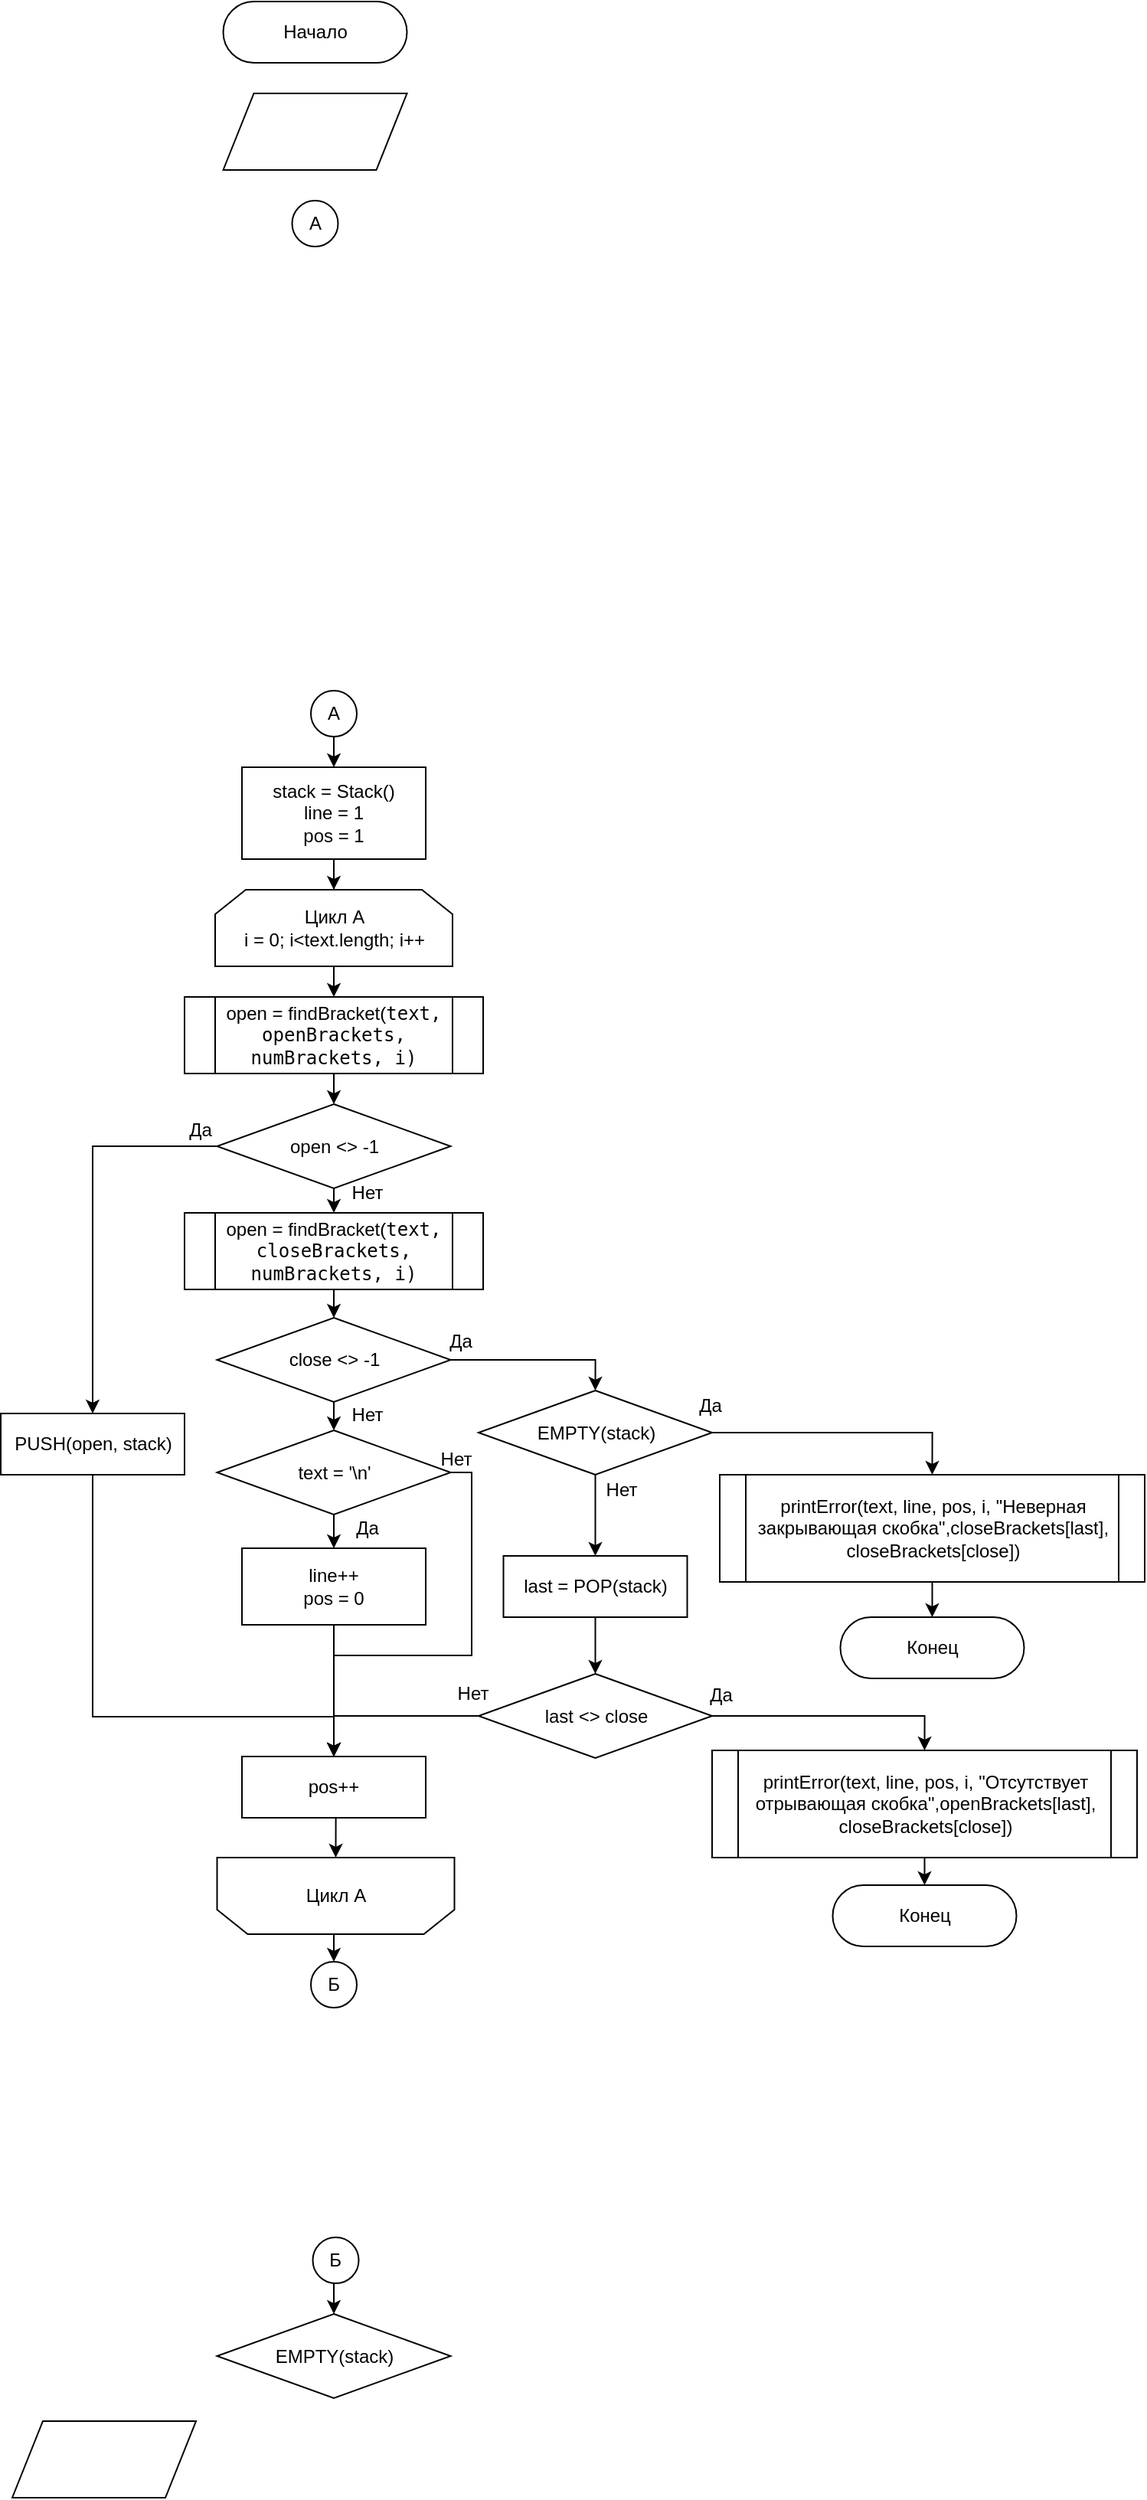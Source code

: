 <mxfile version="22.1.2" type="device">
  <diagram name="Страница — 1" id="zoibmuiwLpWQmR0h0pZn">
    <mxGraphModel dx="543" dy="1814" grid="1" gridSize="10" guides="1" tooltips="1" connect="1" arrows="1" fold="1" page="1" pageScale="1" pageWidth="827" pageHeight="1169" math="0" shadow="0">
      <root>
        <mxCell id="0" />
        <mxCell id="1" parent="0" />
        <mxCell id="ZhcjvvZl7OGJaKGq7VVc-1" value="Начало" style="rounded=1;whiteSpace=wrap;html=1;arcSize=50;" vertex="1" parent="1">
          <mxGeometry x="167.75" y="-280" width="120" height="40" as="geometry" />
        </mxCell>
        <mxCell id="ZhcjvvZl7OGJaKGq7VVc-2" value="" style="shape=parallelogram;perimeter=parallelogramPerimeter;whiteSpace=wrap;html=1;fixedSize=1;" vertex="1" parent="1">
          <mxGeometry x="167.75" y="-220" width="120" height="50" as="geometry" />
        </mxCell>
        <mxCell id="ZhcjvvZl7OGJaKGq7VVc-5" value="" style="edgeStyle=orthogonalEdgeStyle;rounded=0;orthogonalLoop=1;jettySize=auto;html=1;" edge="1" parent="1" source="ZhcjvvZl7OGJaKGq7VVc-3" target="ZhcjvvZl7OGJaKGq7VVc-4">
          <mxGeometry relative="1" as="geometry" />
        </mxCell>
        <mxCell id="ZhcjvvZl7OGJaKGq7VVc-3" value="stack = Stack()&lt;br&gt;line = 1&lt;br&gt;pos = 1" style="rounded=0;whiteSpace=wrap;html=1;" vertex="1" parent="1">
          <mxGeometry x="180" y="220" width="120" height="60" as="geometry" />
        </mxCell>
        <mxCell id="ZhcjvvZl7OGJaKGq7VVc-11" style="edgeStyle=orthogonalEdgeStyle;rounded=0;orthogonalLoop=1;jettySize=auto;html=1;exitX=0.5;exitY=1;exitDx=0;exitDy=0;entryX=0.5;entryY=0;entryDx=0;entryDy=0;" edge="1" parent="1" source="ZhcjvvZl7OGJaKGq7VVc-4" target="ZhcjvvZl7OGJaKGq7VVc-7">
          <mxGeometry relative="1" as="geometry" />
        </mxCell>
        <mxCell id="ZhcjvvZl7OGJaKGq7VVc-4" value="Цикл А&lt;br&gt;i = 0; i&amp;lt;text.length; i++" style="shape=loopLimit;whiteSpace=wrap;html=1;" vertex="1" parent="1">
          <mxGeometry x="162.5" y="300" width="155" height="50" as="geometry" />
        </mxCell>
        <mxCell id="ZhcjvvZl7OGJaKGq7VVc-9" value="" style="edgeStyle=orthogonalEdgeStyle;rounded=0;orthogonalLoop=1;jettySize=auto;html=1;" edge="1" parent="1" source="ZhcjvvZl7OGJaKGq7VVc-7" target="ZhcjvvZl7OGJaKGq7VVc-8">
          <mxGeometry relative="1" as="geometry" />
        </mxCell>
        <mxCell id="ZhcjvvZl7OGJaKGq7VVc-7" value="open =&amp;nbsp;findBracket(&lt;span style=&quot;font-family: &amp;quot;JetBrains Mono&amp;quot;, monospace; background-color: rgb(255, 255, 255);&quot;&gt;text&lt;/span&gt;&lt;span style=&quot;font-family: &amp;quot;JetBrains Mono&amp;quot;, monospace; background-color: rgb(255, 255, 255); color: rgb(8, 8, 8);&quot;&gt;, &lt;/span&gt;&lt;span style=&quot;font-family: &amp;quot;JetBrains Mono&amp;quot;, monospace; background-color: rgb(255, 255, 255);&quot;&gt;openBrackets&lt;/span&gt;&lt;span style=&quot;font-family: &amp;quot;JetBrains Mono&amp;quot;, monospace; background-color: rgb(255, 255, 255); color: rgb(8, 8, 8);&quot;&gt;, &lt;/span&gt;&lt;span style=&quot;font-family: &amp;quot;JetBrains Mono&amp;quot;, monospace; background-color: rgb(255, 255, 255);&quot;&gt;numBrackets&lt;/span&gt;&lt;span style=&quot;font-family: &amp;quot;JetBrains Mono&amp;quot;, monospace; background-color: rgb(255, 255, 255); color: rgb(8, 8, 8);&quot;&gt;, &lt;/span&gt;&lt;span style=&quot;font-family: &amp;quot;JetBrains Mono&amp;quot;, monospace; background-color: rgb(255, 255, 255);&quot;&gt;i&lt;/span&gt;&lt;span style=&quot;font-family: &amp;quot;JetBrains Mono&amp;quot;, monospace; background-color: rgb(255, 255, 255); color: rgb(8, 8, 8);&quot;&gt;)&lt;/span&gt;" style="shape=process;whiteSpace=wrap;html=1;backgroundOutline=1;" vertex="1" parent="1">
          <mxGeometry x="142.5" y="370" width="195" height="50" as="geometry" />
        </mxCell>
        <mxCell id="ZhcjvvZl7OGJaKGq7VVc-20" style="edgeStyle=orthogonalEdgeStyle;rounded=0;orthogonalLoop=1;jettySize=auto;html=1;exitX=0;exitY=0.5;exitDx=0;exitDy=0;" edge="1" parent="1" source="ZhcjvvZl7OGJaKGq7VVc-8" target="ZhcjvvZl7OGJaKGq7VVc-12">
          <mxGeometry relative="1" as="geometry" />
        </mxCell>
        <mxCell id="ZhcjvvZl7OGJaKGq7VVc-32" style="edgeStyle=orthogonalEdgeStyle;rounded=0;orthogonalLoop=1;jettySize=auto;html=1;exitX=0.5;exitY=1;exitDx=0;exitDy=0;entryX=0.5;entryY=0;entryDx=0;entryDy=0;" edge="1" parent="1" source="ZhcjvvZl7OGJaKGq7VVc-8" target="ZhcjvvZl7OGJaKGq7VVc-31">
          <mxGeometry relative="1" as="geometry" />
        </mxCell>
        <mxCell id="ZhcjvvZl7OGJaKGq7VVc-8" value="open &amp;lt;&amp;gt; -1" style="rhombus;whiteSpace=wrap;html=1;" vertex="1" parent="1">
          <mxGeometry x="163.75" y="440" width="152.5" height="55" as="geometry" />
        </mxCell>
        <mxCell id="ZhcjvvZl7OGJaKGq7VVc-24" style="edgeStyle=orthogonalEdgeStyle;rounded=0;orthogonalLoop=1;jettySize=auto;html=1;exitX=0.5;exitY=1;exitDx=0;exitDy=0;entryX=0.5;entryY=0;entryDx=0;entryDy=0;" edge="1" parent="1" source="ZhcjvvZl7OGJaKGq7VVc-12" target="ZhcjvvZl7OGJaKGq7VVc-23">
          <mxGeometry relative="1" as="geometry">
            <Array as="points">
              <mxPoint x="83" y="840" />
              <mxPoint x="240" y="840" />
            </Array>
          </mxGeometry>
        </mxCell>
        <mxCell id="ZhcjvvZl7OGJaKGq7VVc-12" value="PUSH(open, stack)" style="rounded=0;whiteSpace=wrap;html=1;" vertex="1" parent="1">
          <mxGeometry x="22.5" y="642" width="120" height="40" as="geometry" />
        </mxCell>
        <mxCell id="ZhcjvvZl7OGJaKGq7VVc-30" style="edgeStyle=orthogonalEdgeStyle;rounded=0;orthogonalLoop=1;jettySize=auto;html=1;exitX=1;exitY=0.5;exitDx=0;exitDy=0;entryX=0.5;entryY=0;entryDx=0;entryDy=0;" edge="1" parent="1" source="ZhcjvvZl7OGJaKGq7VVc-16" target="ZhcjvvZl7OGJaKGq7VVc-18">
          <mxGeometry relative="1" as="geometry" />
        </mxCell>
        <mxCell id="ZhcjvvZl7OGJaKGq7VVc-48" style="edgeStyle=orthogonalEdgeStyle;rounded=0;orthogonalLoop=1;jettySize=auto;html=1;exitX=0.5;exitY=1;exitDx=0;exitDy=0;entryX=0.5;entryY=0;entryDx=0;entryDy=0;" edge="1" parent="1" source="ZhcjvvZl7OGJaKGq7VVc-16" target="ZhcjvvZl7OGJaKGq7VVc-22">
          <mxGeometry relative="1" as="geometry" />
        </mxCell>
        <mxCell id="ZhcjvvZl7OGJaKGq7VVc-16" value="close &amp;lt;&amp;gt; -1" style="rhombus;whiteSpace=wrap;html=1;" vertex="1" parent="1">
          <mxGeometry x="163.75" y="579.5" width="152.5" height="55" as="geometry" />
        </mxCell>
        <mxCell id="ZhcjvvZl7OGJaKGq7VVc-37" style="edgeStyle=orthogonalEdgeStyle;rounded=0;orthogonalLoop=1;jettySize=auto;html=1;exitX=0.5;exitY=1;exitDx=0;exitDy=0;entryX=0.5;entryY=0;entryDx=0;entryDy=0;" edge="1" parent="1" source="ZhcjvvZl7OGJaKGq7VVc-18" target="ZhcjvvZl7OGJaKGq7VVc-35">
          <mxGeometry relative="1" as="geometry" />
        </mxCell>
        <mxCell id="ZhcjvvZl7OGJaKGq7VVc-38" style="edgeStyle=orthogonalEdgeStyle;rounded=0;orthogonalLoop=1;jettySize=auto;html=1;exitX=1;exitY=0.5;exitDx=0;exitDy=0;entryX=0.5;entryY=0;entryDx=0;entryDy=0;" edge="1" parent="1" source="ZhcjvvZl7OGJaKGq7VVc-18" target="ZhcjvvZl7OGJaKGq7VVc-27">
          <mxGeometry relative="1" as="geometry" />
        </mxCell>
        <mxCell id="ZhcjvvZl7OGJaKGq7VVc-18" value="EMPTY(stack)" style="rhombus;whiteSpace=wrap;html=1;" vertex="1" parent="1">
          <mxGeometry x="334.5" y="627" width="152.5" height="55" as="geometry" />
        </mxCell>
        <mxCell id="ZhcjvvZl7OGJaKGq7VVc-41" style="edgeStyle=orthogonalEdgeStyle;rounded=0;orthogonalLoop=1;jettySize=auto;html=1;exitX=1;exitY=0.5;exitDx=0;exitDy=0;entryX=0.5;entryY=0;entryDx=0;entryDy=0;" edge="1" parent="1" source="ZhcjvvZl7OGJaKGq7VVc-19" target="ZhcjvvZl7OGJaKGq7VVc-28">
          <mxGeometry relative="1" as="geometry" />
        </mxCell>
        <mxCell id="ZhcjvvZl7OGJaKGq7VVc-52" style="edgeStyle=orthogonalEdgeStyle;rounded=0;orthogonalLoop=1;jettySize=auto;html=1;exitX=0;exitY=0.5;exitDx=0;exitDy=0;entryX=0.5;entryY=0;entryDx=0;entryDy=0;" edge="1" parent="1" source="ZhcjvvZl7OGJaKGq7VVc-19" target="ZhcjvvZl7OGJaKGq7VVc-23">
          <mxGeometry relative="1" as="geometry" />
        </mxCell>
        <mxCell id="ZhcjvvZl7OGJaKGq7VVc-19" value="last &amp;lt;&amp;gt; close" style="rhombus;whiteSpace=wrap;html=1;" vertex="1" parent="1">
          <mxGeometry x="334.5" y="812" width="152.5" height="55" as="geometry" />
        </mxCell>
        <mxCell id="ZhcjvvZl7OGJaKGq7VVc-29" style="edgeStyle=orthogonalEdgeStyle;rounded=0;orthogonalLoop=1;jettySize=auto;html=1;exitX=0.5;exitY=1;exitDx=0;exitDy=0;entryX=0.5;entryY=0;entryDx=0;entryDy=0;" edge="1" parent="1" source="ZhcjvvZl7OGJaKGq7VVc-22" target="ZhcjvvZl7OGJaKGq7VVc-26">
          <mxGeometry relative="1" as="geometry" />
        </mxCell>
        <mxCell id="ZhcjvvZl7OGJaKGq7VVc-50" style="edgeStyle=orthogonalEdgeStyle;rounded=0;orthogonalLoop=1;jettySize=auto;html=1;exitX=1;exitY=0.5;exitDx=0;exitDy=0;entryX=0.5;entryY=0;entryDx=0;entryDy=0;" edge="1" parent="1" source="ZhcjvvZl7OGJaKGq7VVc-22" target="ZhcjvvZl7OGJaKGq7VVc-23">
          <mxGeometry relative="1" as="geometry">
            <Array as="points">
              <mxPoint x="330" y="680" />
              <mxPoint x="330" y="800" />
              <mxPoint x="240" y="800" />
            </Array>
          </mxGeometry>
        </mxCell>
        <mxCell id="ZhcjvvZl7OGJaKGq7VVc-22" value="text = &#39;\n&#39;" style="rhombus;whiteSpace=wrap;html=1;" vertex="1" parent="1">
          <mxGeometry x="163.75" y="653" width="152.5" height="55" as="geometry" />
        </mxCell>
        <mxCell id="ZhcjvvZl7OGJaKGq7VVc-60" style="edgeStyle=orthogonalEdgeStyle;rounded=0;orthogonalLoop=1;jettySize=auto;html=1;exitX=0.5;exitY=1;exitDx=0;exitDy=0;entryX=0.5;entryY=1;entryDx=0;entryDy=0;" edge="1" parent="1" source="ZhcjvvZl7OGJaKGq7VVc-23" target="ZhcjvvZl7OGJaKGq7VVc-61">
          <mxGeometry relative="1" as="geometry">
            <mxPoint x="240" y="936" as="targetPoint" />
          </mxGeometry>
        </mxCell>
        <mxCell id="ZhcjvvZl7OGJaKGq7VVc-23" value="pos++" style="rounded=0;whiteSpace=wrap;html=1;" vertex="1" parent="1">
          <mxGeometry x="180" y="866" width="120" height="40" as="geometry" />
        </mxCell>
        <mxCell id="ZhcjvvZl7OGJaKGq7VVc-51" style="edgeStyle=orthogonalEdgeStyle;rounded=0;orthogonalLoop=1;jettySize=auto;html=1;exitX=0.5;exitY=1;exitDx=0;exitDy=0;entryX=0.5;entryY=0;entryDx=0;entryDy=0;" edge="1" parent="1" source="ZhcjvvZl7OGJaKGq7VVc-26" target="ZhcjvvZl7OGJaKGq7VVc-23">
          <mxGeometry relative="1" as="geometry" />
        </mxCell>
        <mxCell id="ZhcjvvZl7OGJaKGq7VVc-26" value="line++&lt;br&gt;pos = 0" style="rounded=0;whiteSpace=wrap;html=1;" vertex="1" parent="1">
          <mxGeometry x="180" y="730" width="120" height="50" as="geometry" />
        </mxCell>
        <mxCell id="ZhcjvvZl7OGJaKGq7VVc-40" style="edgeStyle=orthogonalEdgeStyle;rounded=0;orthogonalLoop=1;jettySize=auto;html=1;exitX=0.5;exitY=1;exitDx=0;exitDy=0;entryX=0.5;entryY=0;entryDx=0;entryDy=0;" edge="1" parent="1" source="ZhcjvvZl7OGJaKGq7VVc-27" target="ZhcjvvZl7OGJaKGq7VVc-39">
          <mxGeometry relative="1" as="geometry" />
        </mxCell>
        <mxCell id="ZhcjvvZl7OGJaKGq7VVc-27" value="printError(text, line, pos, i,&amp;nbsp;&quot;Неверная закрывающая скобка&quot;&lt;span style=&quot;background-color: rgb(255, 255, 255); color: rgb(8, 8, 8);&quot;&gt;,&lt;/span&gt;closeBrackets&lt;span style=&quot;background-color: rgb(255, 255, 255); color: rgb(8, 8, 8);&quot;&gt;[&lt;/span&gt;&lt;span style=&quot;background-color: rgb(255, 255, 255);&quot;&gt;last&lt;/span&gt;&lt;span style=&quot;background-color: rgb(255, 255, 255); color: rgb(8, 8, 8);&quot;&gt;], &lt;/span&gt;&lt;span style=&quot;background-color: rgb(255, 255, 255);&quot;&gt;closeBrackets&lt;/span&gt;&lt;span style=&quot;background-color: rgb(255, 255, 255); color: rgb(8, 8, 8);&quot;&gt;[&lt;/span&gt;&lt;span style=&quot;background-color: rgb(255, 255, 255);&quot;&gt;close&lt;/span&gt;&lt;span style=&quot;background-color: rgb(255, 255, 255); color: rgb(8, 8, 8);&quot;&gt;])&lt;/span&gt;" style="shape=process;whiteSpace=wrap;html=1;backgroundOutline=1;size=0.063;" vertex="1" parent="1">
          <mxGeometry x="492" y="682" width="277.5" height="70" as="geometry" />
        </mxCell>
        <mxCell id="ZhcjvvZl7OGJaKGq7VVc-42" style="edgeStyle=orthogonalEdgeStyle;rounded=0;orthogonalLoop=1;jettySize=auto;html=1;exitX=0.5;exitY=1;exitDx=0;exitDy=0;entryX=0.5;entryY=0;entryDx=0;entryDy=0;" edge="1" parent="1" source="ZhcjvvZl7OGJaKGq7VVc-28" target="ZhcjvvZl7OGJaKGq7VVc-34">
          <mxGeometry relative="1" as="geometry" />
        </mxCell>
        <mxCell id="ZhcjvvZl7OGJaKGq7VVc-28" value="printError(text, line, pos, i,&amp;nbsp;&quot;Отсутствует отрывающая скобка&quot;&lt;span style=&quot;background-color: rgb(255, 255, 255); color: rgb(8, 8, 8);&quot;&gt;,&lt;/span&gt;openBrackets&lt;span style=&quot;background-color: rgb(255, 255, 255); color: rgb(8, 8, 8);&quot;&gt;[&lt;/span&gt;&lt;span style=&quot;background-color: rgb(255, 255, 255);&quot;&gt;last&lt;/span&gt;&lt;span style=&quot;background-color: rgb(255, 255, 255); color: rgb(8, 8, 8);&quot;&gt;], &lt;/span&gt;&lt;span style=&quot;background-color: rgb(255, 255, 255);&quot;&gt;closeBrackets&lt;/span&gt;&lt;span style=&quot;background-color: rgb(255, 255, 255); color: rgb(8, 8, 8);&quot;&gt;[&lt;/span&gt;&lt;span style=&quot;background-color: rgb(255, 255, 255);&quot;&gt;close&lt;/span&gt;&lt;span style=&quot;background-color: rgb(255, 255, 255); color: rgb(8, 8, 8);&quot;&gt;])&lt;/span&gt;" style="shape=process;whiteSpace=wrap;html=1;backgroundOutline=1;size=0.063;" vertex="1" parent="1">
          <mxGeometry x="487" y="862" width="277.5" height="70" as="geometry" />
        </mxCell>
        <mxCell id="ZhcjvvZl7OGJaKGq7VVc-33" style="edgeStyle=orthogonalEdgeStyle;rounded=0;orthogonalLoop=1;jettySize=auto;html=1;exitX=0.5;exitY=1;exitDx=0;exitDy=0;entryX=0.5;entryY=0;entryDx=0;entryDy=0;" edge="1" parent="1" source="ZhcjvvZl7OGJaKGq7VVc-31" target="ZhcjvvZl7OGJaKGq7VVc-16">
          <mxGeometry relative="1" as="geometry" />
        </mxCell>
        <mxCell id="ZhcjvvZl7OGJaKGq7VVc-31" value="open =&amp;nbsp;findBracket(&lt;span style=&quot;font-family: &amp;quot;JetBrains Mono&amp;quot;, monospace; background-color: rgb(255, 255, 255);&quot;&gt;text&lt;/span&gt;&lt;span style=&quot;font-family: &amp;quot;JetBrains Mono&amp;quot;, monospace; background-color: rgb(255, 255, 255); color: rgb(8, 8, 8);&quot;&gt;, close&lt;/span&gt;&lt;span style=&quot;font-family: &amp;quot;JetBrains Mono&amp;quot;, monospace; background-color: rgb(255, 255, 255);&quot;&gt;Brackets&lt;/span&gt;&lt;span style=&quot;font-family: &amp;quot;JetBrains Mono&amp;quot;, monospace; background-color: rgb(255, 255, 255); color: rgb(8, 8, 8);&quot;&gt;, &lt;/span&gt;&lt;span style=&quot;font-family: &amp;quot;JetBrains Mono&amp;quot;, monospace; background-color: rgb(255, 255, 255);&quot;&gt;numBrackets&lt;/span&gt;&lt;span style=&quot;font-family: &amp;quot;JetBrains Mono&amp;quot;, monospace; background-color: rgb(255, 255, 255); color: rgb(8, 8, 8);&quot;&gt;, &lt;/span&gt;&lt;span style=&quot;font-family: &amp;quot;JetBrains Mono&amp;quot;, monospace; background-color: rgb(255, 255, 255);&quot;&gt;i&lt;/span&gt;&lt;span style=&quot;font-family: &amp;quot;JetBrains Mono&amp;quot;, monospace; background-color: rgb(255, 255, 255); color: rgb(8, 8, 8);&quot;&gt;)&lt;/span&gt;" style="shape=process;whiteSpace=wrap;html=1;backgroundOutline=1;" vertex="1" parent="1">
          <mxGeometry x="142.5" y="511" width="195" height="50" as="geometry" />
        </mxCell>
        <mxCell id="ZhcjvvZl7OGJaKGq7VVc-34" value="Конец" style="rounded=1;whiteSpace=wrap;html=1;arcSize=50;" vertex="1" parent="1">
          <mxGeometry x="565.75" y="950" width="120" height="40" as="geometry" />
        </mxCell>
        <mxCell id="ZhcjvvZl7OGJaKGq7VVc-36" style="edgeStyle=orthogonalEdgeStyle;rounded=0;orthogonalLoop=1;jettySize=auto;html=1;exitX=0.5;exitY=1;exitDx=0;exitDy=0;entryX=0.5;entryY=0;entryDx=0;entryDy=0;" edge="1" parent="1" source="ZhcjvvZl7OGJaKGq7VVc-35" target="ZhcjvvZl7OGJaKGq7VVc-19">
          <mxGeometry relative="1" as="geometry" />
        </mxCell>
        <mxCell id="ZhcjvvZl7OGJaKGq7VVc-35" value="last = POP(stack)" style="rounded=0;whiteSpace=wrap;html=1;" vertex="1" parent="1">
          <mxGeometry x="350.75" y="735" width="120" height="40" as="geometry" />
        </mxCell>
        <mxCell id="ZhcjvvZl7OGJaKGq7VVc-39" value="Конец" style="rounded=1;whiteSpace=wrap;html=1;arcSize=50;" vertex="1" parent="1">
          <mxGeometry x="570.75" y="775" width="120" height="40" as="geometry" />
        </mxCell>
        <mxCell id="ZhcjvvZl7OGJaKGq7VVc-43" style="edgeStyle=orthogonalEdgeStyle;rounded=0;orthogonalLoop=1;jettySize=auto;html=1;exitX=0.5;exitY=1;exitDx=0;exitDy=0;" edge="1" parent="1" source="ZhcjvvZl7OGJaKGq7VVc-34" target="ZhcjvvZl7OGJaKGq7VVc-34">
          <mxGeometry relative="1" as="geometry" />
        </mxCell>
        <mxCell id="ZhcjvvZl7OGJaKGq7VVc-44" value="Нет" style="text;html=1;strokeColor=none;fillColor=none;align=center;verticalAlign=middle;whiteSpace=wrap;rounded=0;" vertex="1" parent="1">
          <mxGeometry x="247" y="488" width="30" height="20" as="geometry" />
        </mxCell>
        <mxCell id="ZhcjvvZl7OGJaKGq7VVc-45" value="Да" style="text;html=1;strokeColor=none;fillColor=none;align=center;verticalAlign=middle;whiteSpace=wrap;rounded=0;" vertex="1" parent="1">
          <mxGeometry x="137.75" y="447" width="30" height="20" as="geometry" />
        </mxCell>
        <mxCell id="ZhcjvvZl7OGJaKGq7VVc-46" value="Да" style="text;html=1;strokeColor=none;fillColor=none;align=center;verticalAlign=middle;whiteSpace=wrap;rounded=0;" vertex="1" parent="1">
          <mxGeometry x="307.5" y="584.5" width="30" height="20" as="geometry" />
        </mxCell>
        <mxCell id="ZhcjvvZl7OGJaKGq7VVc-47" value="Нет" style="text;html=1;strokeColor=none;fillColor=none;align=center;verticalAlign=middle;whiteSpace=wrap;rounded=0;" vertex="1" parent="1">
          <mxGeometry x="247" y="633" width="30" height="20" as="geometry" />
        </mxCell>
        <mxCell id="ZhcjvvZl7OGJaKGq7VVc-53" value="Да" style="text;html=1;strokeColor=none;fillColor=none;align=center;verticalAlign=middle;whiteSpace=wrap;rounded=0;" vertex="1" parent="1">
          <mxGeometry x="470.75" y="627" width="30" height="20" as="geometry" />
        </mxCell>
        <mxCell id="ZhcjvvZl7OGJaKGq7VVc-54" value="Да" style="text;html=1;strokeColor=none;fillColor=none;align=center;verticalAlign=middle;whiteSpace=wrap;rounded=0;" vertex="1" parent="1">
          <mxGeometry x="478" y="816" width="30" height="20" as="geometry" />
        </mxCell>
        <mxCell id="ZhcjvvZl7OGJaKGq7VVc-55" value="Да" style="text;html=1;strokeColor=none;fillColor=none;align=center;verticalAlign=middle;whiteSpace=wrap;rounded=0;" vertex="1" parent="1">
          <mxGeometry x="247" y="707" width="30" height="20" as="geometry" />
        </mxCell>
        <mxCell id="ZhcjvvZl7OGJaKGq7VVc-56" value="Нет" style="text;html=1;strokeColor=none;fillColor=none;align=center;verticalAlign=middle;whiteSpace=wrap;rounded=0;" vertex="1" parent="1">
          <mxGeometry x="304.5" y="662" width="30" height="20" as="geometry" />
        </mxCell>
        <mxCell id="ZhcjvvZl7OGJaKGq7VVc-57" value="Нет" style="text;html=1;strokeColor=none;fillColor=none;align=center;verticalAlign=middle;whiteSpace=wrap;rounded=0;" vertex="1" parent="1">
          <mxGeometry x="316.25" y="815" width="30" height="20" as="geometry" />
        </mxCell>
        <mxCell id="ZhcjvvZl7OGJaKGq7VVc-59" value="Нет" style="text;html=1;strokeColor=none;fillColor=none;align=center;verticalAlign=middle;whiteSpace=wrap;rounded=0;" vertex="1" parent="1">
          <mxGeometry x="413" y="682" width="30" height="20" as="geometry" />
        </mxCell>
        <mxCell id="ZhcjvvZl7OGJaKGq7VVc-69" style="edgeStyle=orthogonalEdgeStyle;rounded=0;orthogonalLoop=1;jettySize=auto;html=1;exitX=0.5;exitY=0;exitDx=0;exitDy=0;entryX=0.5;entryY=0;entryDx=0;entryDy=0;" edge="1" parent="1" source="ZhcjvvZl7OGJaKGq7VVc-61" target="ZhcjvvZl7OGJaKGq7VVc-66">
          <mxGeometry relative="1" as="geometry" />
        </mxCell>
        <mxCell id="ZhcjvvZl7OGJaKGq7VVc-61" value="Цикл А" style="shape=loopLimit;whiteSpace=wrap;html=1;direction=west;" vertex="1" parent="1">
          <mxGeometry x="163.75" y="932" width="155" height="50" as="geometry" />
        </mxCell>
        <mxCell id="ZhcjvvZl7OGJaKGq7VVc-63" style="edgeStyle=orthogonalEdgeStyle;rounded=0;orthogonalLoop=1;jettySize=auto;html=1;exitX=0.5;exitY=1;exitDx=0;exitDy=0;entryX=0.5;entryY=0;entryDx=0;entryDy=0;" edge="1" parent="1" source="ZhcjvvZl7OGJaKGq7VVc-62" target="ZhcjvvZl7OGJaKGq7VVc-3">
          <mxGeometry relative="1" as="geometry" />
        </mxCell>
        <mxCell id="ZhcjvvZl7OGJaKGq7VVc-62" value="A" style="ellipse;whiteSpace=wrap;html=1;aspect=fixed;" vertex="1" parent="1">
          <mxGeometry x="225" y="170" width="30" height="30" as="geometry" />
        </mxCell>
        <mxCell id="ZhcjvvZl7OGJaKGq7VVc-64" value="A" style="ellipse;whiteSpace=wrap;html=1;aspect=fixed;" vertex="1" parent="1">
          <mxGeometry x="212.75" y="-150" width="30" height="30" as="geometry" />
        </mxCell>
        <mxCell id="ZhcjvvZl7OGJaKGq7VVc-66" value="Б" style="ellipse;whiteSpace=wrap;html=1;aspect=fixed;" vertex="1" parent="1">
          <mxGeometry x="225" y="1000" width="30" height="30" as="geometry" />
        </mxCell>
        <mxCell id="ZhcjvvZl7OGJaKGq7VVc-72" style="edgeStyle=orthogonalEdgeStyle;rounded=0;orthogonalLoop=1;jettySize=auto;html=1;exitX=0.5;exitY=1;exitDx=0;exitDy=0;entryX=0.5;entryY=0;entryDx=0;entryDy=0;" edge="1" parent="1" source="ZhcjvvZl7OGJaKGq7VVc-67" target="ZhcjvvZl7OGJaKGq7VVc-71">
          <mxGeometry relative="1" as="geometry" />
        </mxCell>
        <mxCell id="ZhcjvvZl7OGJaKGq7VVc-67" value="Б" style="ellipse;whiteSpace=wrap;html=1;aspect=fixed;" vertex="1" parent="1">
          <mxGeometry x="226.25" y="1180" width="30" height="30" as="geometry" />
        </mxCell>
        <mxCell id="ZhcjvvZl7OGJaKGq7VVc-71" value="EMPTY(stack)" style="rhombus;whiteSpace=wrap;html=1;" vertex="1" parent="1">
          <mxGeometry x="163.75" y="1230" width="152.5" height="55" as="geometry" />
        </mxCell>
        <mxCell id="ZhcjvvZl7OGJaKGq7VVc-73" value="" style="shape=parallelogram;perimeter=parallelogramPerimeter;whiteSpace=wrap;html=1;fixedSize=1;" vertex="1" parent="1">
          <mxGeometry x="30" y="1300" width="120" height="50" as="geometry" />
        </mxCell>
      </root>
    </mxGraphModel>
  </diagram>
</mxfile>
